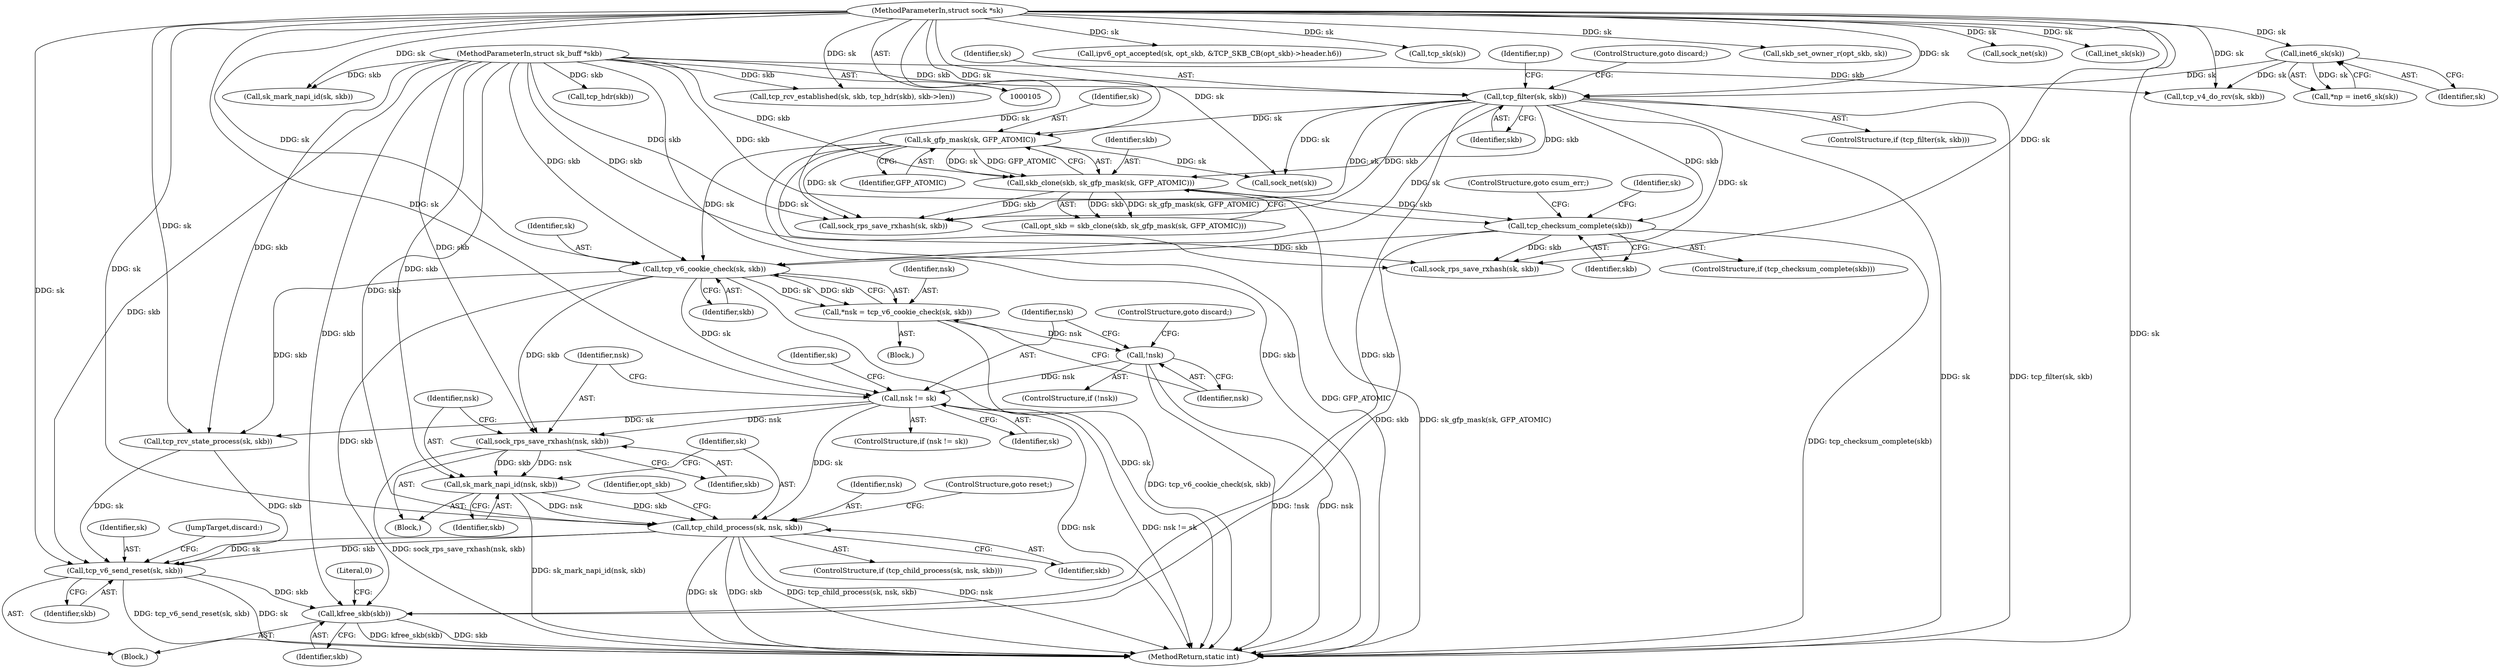 digraph "0_linux_ac6e780070e30e4c35bd395acfe9191e6268bdd3_0@pointer" {
"1000241" [label="(Call,tcp_child_process(sk, nsk, skb))"];
"1000230" [label="(Call,nsk != sk)"];
"1000226" [label="(Call,!nsk)"];
"1000220" [label="(Call,*nsk = tcp_v6_cookie_check(sk, skb))"];
"1000222" [label="(Call,tcp_v6_cookie_check(sk, skb))"];
"1000131" [label="(Call,tcp_filter(sk, skb))"];
"1000112" [label="(Call,inet6_sk(sk))"];
"1000106" [label="(MethodParameterIn,struct sock *sk)"];
"1000107" [label="(MethodParameterIn,struct sk_buff *skb)"];
"1000145" [label="(Call,sk_gfp_mask(sk, GFP_ATOMIC))"];
"1000209" [label="(Call,tcp_checksum_complete(skb))"];
"1000143" [label="(Call,skb_clone(skb, sk_gfp_mask(sk, GFP_ATOMIC)))"];
"1000237" [label="(Call,sk_mark_napi_id(nsk, skb))"];
"1000234" [label="(Call,sock_rps_save_rxhash(nsk, skb))"];
"1000267" [label="(Call,tcp_v6_send_reset(sk, skb))"];
"1000275" [label="(Call,kfree_skb(skb))"];
"1000436" [label="(MethodReturn,static int)"];
"1000234" [label="(Call,sock_rps_save_rxhash(nsk, skb))"];
"1000227" [label="(Identifier,nsk)"];
"1000238" [label="(Identifier,nsk)"];
"1000141" [label="(Call,opt_skb = skb_clone(skb, sk_gfp_mask(sk, GFP_ATOMIC)))"];
"1000258" [label="(Identifier,sk)"];
"1000211" [label="(ControlStructure,goto csum_err;)"];
"1000147" [label="(Identifier,GFP_ATOMIC)"];
"1000253" [label="(Call,sock_rps_save_rxhash(sk, skb))"];
"1000146" [label="(Identifier,sk)"];
"1000268" [label="(Identifier,sk)"];
"1000198" [label="(Call,tcp_hdr(skb))"];
"1000208" [label="(ControlStructure,if (tcp_checksum_complete(skb)))"];
"1000164" [label="(Call,sk_mark_napi_id(sk, skb))"];
"1000224" [label="(Identifier,skb)"];
"1000233" [label="(Block,)"];
"1000229" [label="(ControlStructure,if (nsk != sk))"];
"1000127" [label="(Call,tcp_v4_do_rcv(sk, skb))"];
"1000241" [label="(Call,tcp_child_process(sk, nsk, skb))"];
"1000276" [label="(Identifier,skb)"];
"1000232" [label="(Identifier,sk)"];
"1000144" [label="(Identifier,skb)"];
"1000195" [label="(Call,tcp_rcv_established(sk, skb, tcp_hdr(skb), skb->len))"];
"1000243" [label="(Identifier,nsk)"];
"1000231" [label="(Identifier,nsk)"];
"1000112" [label="(Call,inet6_sk(sk))"];
"1000396" [label="(Call,ipv6_opt_accepted(sk, opt_skb, &TCP_SKB_CB(opt_skb)->header.h6))"];
"1000218" [label="(Block,)"];
"1000223" [label="(Identifier,sk)"];
"1000210" [label="(Identifier,skb)"];
"1000269" [label="(Identifier,skb)"];
"1000292" [label="(Call,tcp_sk(sk))"];
"1000228" [label="(ControlStructure,goto discard;)"];
"1000275" [label="(Call,kfree_skb(skb))"];
"1000242" [label="(Identifier,sk)"];
"1000257" [label="(Call,tcp_rcv_state_process(sk, skb))"];
"1000270" [label="(JumpTarget,discard:)"];
"1000107" [label="(MethodParameterIn,struct sk_buff *skb)"];
"1000161" [label="(Call,sock_rps_save_rxhash(sk, skb))"];
"1000143" [label="(Call,skb_clone(skb, sk_gfp_mask(sk, GFP_ATOMIC)))"];
"1000245" [label="(ControlStructure,goto reset;)"];
"1000407" [label="(Call,skb_set_owner_r(opt_skb, sk))"];
"1000131" [label="(Call,tcp_filter(sk, skb))"];
"1000110" [label="(Call,*np = inet6_sk(sk))"];
"1000132" [label="(Identifier,sk)"];
"1000221" [label="(Identifier,nsk)"];
"1000247" [label="(Identifier,opt_skb)"];
"1000278" [label="(Literal,0)"];
"1000267" [label="(Call,tcp_v6_send_reset(sk, skb))"];
"1000106" [label="(MethodParameterIn,struct sock *sk)"];
"1000133" [label="(Identifier,skb)"];
"1000222" [label="(Call,tcp_v6_cookie_check(sk, skb))"];
"1000220" [label="(Call,*nsk = tcp_v6_cookie_check(sk, skb))"];
"1000138" [label="(Identifier,np)"];
"1000113" [label="(Identifier,sk)"];
"1000237" [label="(Call,sk_mark_napi_id(nsk, skb))"];
"1000226" [label="(Call,!nsk)"];
"1000225" [label="(ControlStructure,if (!nsk))"];
"1000209" [label="(Call,tcp_checksum_complete(skb))"];
"1000134" [label="(ControlStructure,goto discard;)"];
"1000240" [label="(ControlStructure,if (tcp_child_process(sk, nsk, skb)))"];
"1000230" [label="(Call,nsk != sk)"];
"1000145" [label="(Call,sk_gfp_mask(sk, GFP_ATOMIC))"];
"1000108" [label="(Block,)"];
"1000215" [label="(Identifier,sk)"];
"1000236" [label="(Identifier,skb)"];
"1000244" [label="(Identifier,skb)"];
"1000239" [label="(Identifier,skb)"];
"1000235" [label="(Identifier,nsk)"];
"1000281" [label="(Call,sock_net(sk))"];
"1000285" [label="(Call,sock_net(sk))"];
"1000174" [label="(Call,inet_sk(sk))"];
"1000130" [label="(ControlStructure,if (tcp_filter(sk, skb)))"];
"1000241" -> "1000240"  [label="AST: "];
"1000241" -> "1000244"  [label="CFG: "];
"1000242" -> "1000241"  [label="AST: "];
"1000243" -> "1000241"  [label="AST: "];
"1000244" -> "1000241"  [label="AST: "];
"1000245" -> "1000241"  [label="CFG: "];
"1000247" -> "1000241"  [label="CFG: "];
"1000241" -> "1000436"  [label="DDG: sk"];
"1000241" -> "1000436"  [label="DDG: skb"];
"1000241" -> "1000436"  [label="DDG: tcp_child_process(sk, nsk, skb)"];
"1000241" -> "1000436"  [label="DDG: nsk"];
"1000230" -> "1000241"  [label="DDG: sk"];
"1000106" -> "1000241"  [label="DDG: sk"];
"1000237" -> "1000241"  [label="DDG: nsk"];
"1000237" -> "1000241"  [label="DDG: skb"];
"1000107" -> "1000241"  [label="DDG: skb"];
"1000241" -> "1000267"  [label="DDG: sk"];
"1000241" -> "1000267"  [label="DDG: skb"];
"1000230" -> "1000229"  [label="AST: "];
"1000230" -> "1000232"  [label="CFG: "];
"1000231" -> "1000230"  [label="AST: "];
"1000232" -> "1000230"  [label="AST: "];
"1000235" -> "1000230"  [label="CFG: "];
"1000258" -> "1000230"  [label="CFG: "];
"1000230" -> "1000436"  [label="DDG: nsk"];
"1000230" -> "1000436"  [label="DDG: nsk != sk"];
"1000226" -> "1000230"  [label="DDG: nsk"];
"1000222" -> "1000230"  [label="DDG: sk"];
"1000106" -> "1000230"  [label="DDG: sk"];
"1000230" -> "1000234"  [label="DDG: nsk"];
"1000230" -> "1000257"  [label="DDG: sk"];
"1000226" -> "1000225"  [label="AST: "];
"1000226" -> "1000227"  [label="CFG: "];
"1000227" -> "1000226"  [label="AST: "];
"1000228" -> "1000226"  [label="CFG: "];
"1000231" -> "1000226"  [label="CFG: "];
"1000226" -> "1000436"  [label="DDG: nsk"];
"1000226" -> "1000436"  [label="DDG: !nsk"];
"1000220" -> "1000226"  [label="DDG: nsk"];
"1000220" -> "1000218"  [label="AST: "];
"1000220" -> "1000222"  [label="CFG: "];
"1000221" -> "1000220"  [label="AST: "];
"1000222" -> "1000220"  [label="AST: "];
"1000227" -> "1000220"  [label="CFG: "];
"1000220" -> "1000436"  [label="DDG: tcp_v6_cookie_check(sk, skb)"];
"1000222" -> "1000220"  [label="DDG: sk"];
"1000222" -> "1000220"  [label="DDG: skb"];
"1000222" -> "1000224"  [label="CFG: "];
"1000223" -> "1000222"  [label="AST: "];
"1000224" -> "1000222"  [label="AST: "];
"1000222" -> "1000436"  [label="DDG: sk"];
"1000131" -> "1000222"  [label="DDG: sk"];
"1000145" -> "1000222"  [label="DDG: sk"];
"1000106" -> "1000222"  [label="DDG: sk"];
"1000209" -> "1000222"  [label="DDG: skb"];
"1000107" -> "1000222"  [label="DDG: skb"];
"1000222" -> "1000234"  [label="DDG: skb"];
"1000222" -> "1000257"  [label="DDG: skb"];
"1000222" -> "1000275"  [label="DDG: skb"];
"1000131" -> "1000130"  [label="AST: "];
"1000131" -> "1000133"  [label="CFG: "];
"1000132" -> "1000131"  [label="AST: "];
"1000133" -> "1000131"  [label="AST: "];
"1000134" -> "1000131"  [label="CFG: "];
"1000138" -> "1000131"  [label="CFG: "];
"1000131" -> "1000436"  [label="DDG: sk"];
"1000131" -> "1000436"  [label="DDG: tcp_filter(sk, skb)"];
"1000112" -> "1000131"  [label="DDG: sk"];
"1000106" -> "1000131"  [label="DDG: sk"];
"1000107" -> "1000131"  [label="DDG: skb"];
"1000131" -> "1000143"  [label="DDG: skb"];
"1000131" -> "1000145"  [label="DDG: sk"];
"1000131" -> "1000161"  [label="DDG: sk"];
"1000131" -> "1000161"  [label="DDG: skb"];
"1000131" -> "1000209"  [label="DDG: skb"];
"1000131" -> "1000253"  [label="DDG: sk"];
"1000131" -> "1000275"  [label="DDG: skb"];
"1000131" -> "1000281"  [label="DDG: sk"];
"1000112" -> "1000110"  [label="AST: "];
"1000112" -> "1000113"  [label="CFG: "];
"1000113" -> "1000112"  [label="AST: "];
"1000110" -> "1000112"  [label="CFG: "];
"1000112" -> "1000110"  [label="DDG: sk"];
"1000106" -> "1000112"  [label="DDG: sk"];
"1000112" -> "1000127"  [label="DDG: sk"];
"1000106" -> "1000105"  [label="AST: "];
"1000106" -> "1000436"  [label="DDG: sk"];
"1000106" -> "1000127"  [label="DDG: sk"];
"1000106" -> "1000145"  [label="DDG: sk"];
"1000106" -> "1000161"  [label="DDG: sk"];
"1000106" -> "1000164"  [label="DDG: sk"];
"1000106" -> "1000174"  [label="DDG: sk"];
"1000106" -> "1000195"  [label="DDG: sk"];
"1000106" -> "1000253"  [label="DDG: sk"];
"1000106" -> "1000257"  [label="DDG: sk"];
"1000106" -> "1000267"  [label="DDG: sk"];
"1000106" -> "1000281"  [label="DDG: sk"];
"1000106" -> "1000285"  [label="DDG: sk"];
"1000106" -> "1000292"  [label="DDG: sk"];
"1000106" -> "1000396"  [label="DDG: sk"];
"1000106" -> "1000407"  [label="DDG: sk"];
"1000107" -> "1000105"  [label="AST: "];
"1000107" -> "1000436"  [label="DDG: skb"];
"1000107" -> "1000127"  [label="DDG: skb"];
"1000107" -> "1000143"  [label="DDG: skb"];
"1000107" -> "1000161"  [label="DDG: skb"];
"1000107" -> "1000164"  [label="DDG: skb"];
"1000107" -> "1000195"  [label="DDG: skb"];
"1000107" -> "1000198"  [label="DDG: skb"];
"1000107" -> "1000209"  [label="DDG: skb"];
"1000107" -> "1000234"  [label="DDG: skb"];
"1000107" -> "1000237"  [label="DDG: skb"];
"1000107" -> "1000253"  [label="DDG: skb"];
"1000107" -> "1000257"  [label="DDG: skb"];
"1000107" -> "1000267"  [label="DDG: skb"];
"1000107" -> "1000275"  [label="DDG: skb"];
"1000145" -> "1000143"  [label="AST: "];
"1000145" -> "1000147"  [label="CFG: "];
"1000146" -> "1000145"  [label="AST: "];
"1000147" -> "1000145"  [label="AST: "];
"1000143" -> "1000145"  [label="CFG: "];
"1000145" -> "1000436"  [label="DDG: GFP_ATOMIC"];
"1000145" -> "1000143"  [label="DDG: sk"];
"1000145" -> "1000143"  [label="DDG: GFP_ATOMIC"];
"1000145" -> "1000161"  [label="DDG: sk"];
"1000145" -> "1000253"  [label="DDG: sk"];
"1000145" -> "1000281"  [label="DDG: sk"];
"1000209" -> "1000208"  [label="AST: "];
"1000209" -> "1000210"  [label="CFG: "];
"1000210" -> "1000209"  [label="AST: "];
"1000211" -> "1000209"  [label="CFG: "];
"1000215" -> "1000209"  [label="CFG: "];
"1000209" -> "1000436"  [label="DDG: tcp_checksum_complete(skb)"];
"1000143" -> "1000209"  [label="DDG: skb"];
"1000209" -> "1000253"  [label="DDG: skb"];
"1000209" -> "1000275"  [label="DDG: skb"];
"1000143" -> "1000141"  [label="AST: "];
"1000144" -> "1000143"  [label="AST: "];
"1000141" -> "1000143"  [label="CFG: "];
"1000143" -> "1000436"  [label="DDG: sk_gfp_mask(sk, GFP_ATOMIC)"];
"1000143" -> "1000141"  [label="DDG: skb"];
"1000143" -> "1000141"  [label="DDG: sk_gfp_mask(sk, GFP_ATOMIC)"];
"1000143" -> "1000161"  [label="DDG: skb"];
"1000237" -> "1000233"  [label="AST: "];
"1000237" -> "1000239"  [label="CFG: "];
"1000238" -> "1000237"  [label="AST: "];
"1000239" -> "1000237"  [label="AST: "];
"1000242" -> "1000237"  [label="CFG: "];
"1000237" -> "1000436"  [label="DDG: sk_mark_napi_id(nsk, skb)"];
"1000234" -> "1000237"  [label="DDG: nsk"];
"1000234" -> "1000237"  [label="DDG: skb"];
"1000234" -> "1000233"  [label="AST: "];
"1000234" -> "1000236"  [label="CFG: "];
"1000235" -> "1000234"  [label="AST: "];
"1000236" -> "1000234"  [label="AST: "];
"1000238" -> "1000234"  [label="CFG: "];
"1000234" -> "1000436"  [label="DDG: sock_rps_save_rxhash(nsk, skb)"];
"1000267" -> "1000108"  [label="AST: "];
"1000267" -> "1000269"  [label="CFG: "];
"1000268" -> "1000267"  [label="AST: "];
"1000269" -> "1000267"  [label="AST: "];
"1000270" -> "1000267"  [label="CFG: "];
"1000267" -> "1000436"  [label="DDG: tcp_v6_send_reset(sk, skb)"];
"1000267" -> "1000436"  [label="DDG: sk"];
"1000257" -> "1000267"  [label="DDG: sk"];
"1000257" -> "1000267"  [label="DDG: skb"];
"1000267" -> "1000275"  [label="DDG: skb"];
"1000275" -> "1000108"  [label="AST: "];
"1000275" -> "1000276"  [label="CFG: "];
"1000276" -> "1000275"  [label="AST: "];
"1000278" -> "1000275"  [label="CFG: "];
"1000275" -> "1000436"  [label="DDG: kfree_skb(skb)"];
"1000275" -> "1000436"  [label="DDG: skb"];
}
